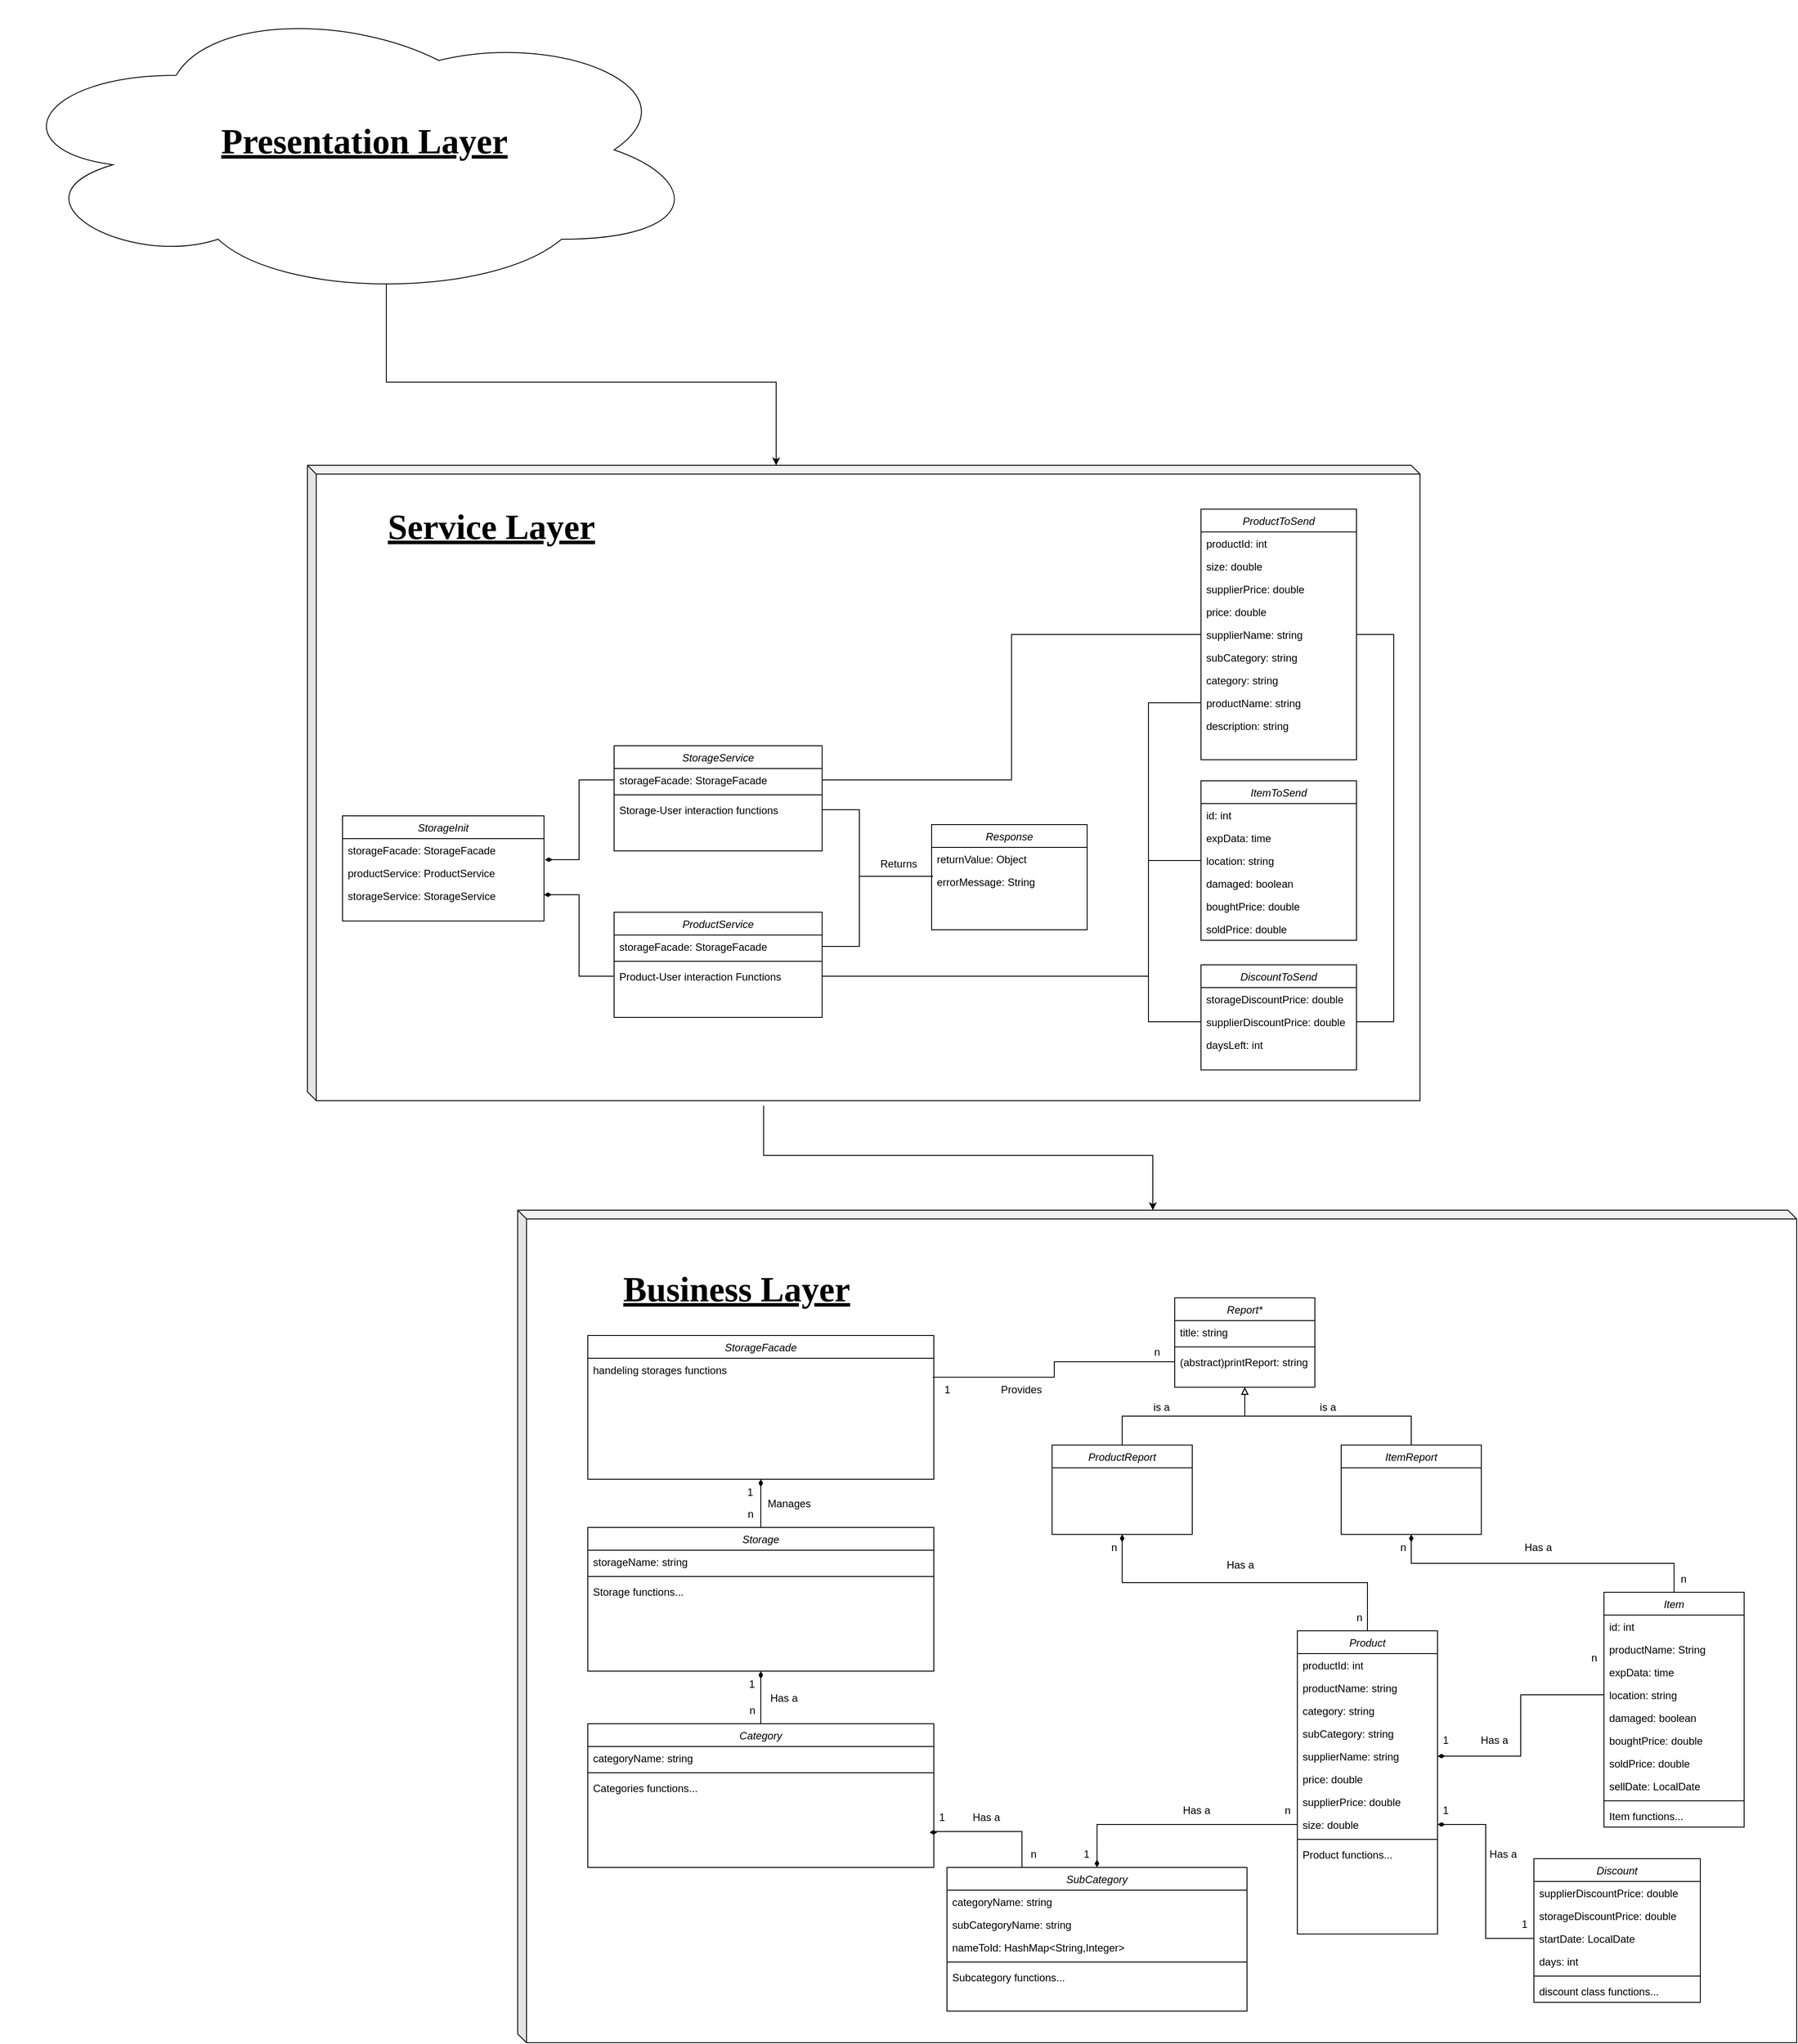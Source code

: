 <mxfile version="24.4.13" type="device">
  <diagram id="C5RBs43oDa-KdzZeNtuy" name="Page-1">
    <mxGraphModel dx="1050" dy="557" grid="1" gridSize="10" guides="1" tooltips="1" connect="1" arrows="1" fold="1" page="1" pageScale="1" pageWidth="2339" pageHeight="3300" math="0" shadow="0">
      <root>
        <mxCell id="WIyWlLk6GJQsqaUBKTNV-0" />
        <mxCell id="WIyWlLk6GJQsqaUBKTNV-1" parent="WIyWlLk6GJQsqaUBKTNV-0" />
        <mxCell id="gx_fRitQp8oqiLDrhO29-1" value="" style="shape=cube;whiteSpace=wrap;html=1;boundedLbl=1;backgroundOutline=1;darkOpacity=0.05;darkOpacity2=0.1;size=10;" parent="WIyWlLk6GJQsqaUBKTNV-1" vertex="1">
          <mxGeometry x="730" y="1420" width="1460" height="950" as="geometry" />
        </mxCell>
        <mxCell id="gx_fRitQp8oqiLDrhO29-2" value="&lt;h1&gt;&lt;font face=&quot;Verdana&quot; size=&quot;1&quot; style=&quot;&quot;&gt;&lt;u style=&quot;font-size: 40px;&quot;&gt;Business Layer&lt;/u&gt;&lt;/font&gt;&lt;/h1&gt;" style="text;html=1;align=center;verticalAlign=middle;whiteSpace=wrap;rounded=0;" parent="WIyWlLk6GJQsqaUBKTNV-1" vertex="1">
          <mxGeometry x="790" y="1490" width="380" height="40" as="geometry" />
        </mxCell>
        <mxCell id="gx_fRitQp8oqiLDrhO29-7" value="Product" style="swimlane;fontStyle=2;align=center;verticalAlign=top;childLayout=stackLayout;horizontal=1;startSize=26;horizontalStack=0;resizeParent=1;resizeLast=0;collapsible=1;marginBottom=0;rounded=0;shadow=0;strokeWidth=1;" parent="WIyWlLk6GJQsqaUBKTNV-1" vertex="1">
          <mxGeometry x="1620" y="1900" width="160" height="346" as="geometry">
            <mxRectangle x="230" y="140" width="160" height="26" as="alternateBounds" />
          </mxGeometry>
        </mxCell>
        <mxCell id="gx_fRitQp8oqiLDrhO29-8" value="productId: int" style="text;align=left;verticalAlign=top;spacingLeft=4;spacingRight=4;overflow=hidden;rotatable=0;points=[[0,0.5],[1,0.5]];portConstraint=eastwest;" parent="gx_fRitQp8oqiLDrhO29-7" vertex="1">
          <mxGeometry y="26" width="160" height="26" as="geometry" />
        </mxCell>
        <mxCell id="sVsSJMpxmH3OcsyXwwGG-13" value="productName: string" style="text;align=left;verticalAlign=top;spacingLeft=4;spacingRight=4;overflow=hidden;rotatable=0;points=[[0,0.5],[1,0.5]];portConstraint=eastwest;" parent="gx_fRitQp8oqiLDrhO29-7" vertex="1">
          <mxGeometry y="52" width="160" height="26" as="geometry" />
        </mxCell>
        <mxCell id="gx_fRitQp8oqiLDrhO29-45" value="category: string" style="text;align=left;verticalAlign=top;spacingLeft=4;spacingRight=4;overflow=hidden;rotatable=0;points=[[0,0.5],[1,0.5]];portConstraint=eastwest;" parent="gx_fRitQp8oqiLDrhO29-7" vertex="1">
          <mxGeometry y="78" width="160" height="26" as="geometry" />
        </mxCell>
        <mxCell id="gx_fRitQp8oqiLDrhO29-46" value="subCategory: string" style="text;align=left;verticalAlign=top;spacingLeft=4;spacingRight=4;overflow=hidden;rotatable=0;points=[[0,0.5],[1,0.5]];portConstraint=eastwest;" parent="gx_fRitQp8oqiLDrhO29-7" vertex="1">
          <mxGeometry y="104" width="160" height="26" as="geometry" />
        </mxCell>
        <mxCell id="gx_fRitQp8oqiLDrhO29-10" value="supplierName: string&#xa;" style="text;align=left;verticalAlign=top;spacingLeft=4;spacingRight=4;overflow=hidden;rotatable=0;points=[[0,0.5],[1,0.5]];portConstraint=eastwest;rounded=0;shadow=0;html=0;" parent="gx_fRitQp8oqiLDrhO29-7" vertex="1">
          <mxGeometry y="130" width="160" height="26" as="geometry" />
        </mxCell>
        <mxCell id="sVsSJMpxmH3OcsyXwwGG-15" value="price: double" style="text;align=left;verticalAlign=top;spacingLeft=4;spacingRight=4;overflow=hidden;rotatable=0;points=[[0,0.5],[1,0.5]];portConstraint=eastwest;rounded=0;shadow=0;html=0;" parent="gx_fRitQp8oqiLDrhO29-7" vertex="1">
          <mxGeometry y="156" width="160" height="26" as="geometry" />
        </mxCell>
        <mxCell id="sVsSJMpxmH3OcsyXwwGG-14" value="supplierPrice: double" style="text;align=left;verticalAlign=top;spacingLeft=4;spacingRight=4;overflow=hidden;rotatable=0;points=[[0,0.5],[1,0.5]];portConstraint=eastwest;rounded=0;shadow=0;html=0;" parent="gx_fRitQp8oqiLDrhO29-7" vertex="1">
          <mxGeometry y="182" width="160" height="26" as="geometry" />
        </mxCell>
        <mxCell id="gx_fRitQp8oqiLDrhO29-41" value="size: double" style="text;align=left;verticalAlign=top;spacingLeft=4;spacingRight=4;overflow=hidden;rotatable=0;points=[[0,0.5],[1,0.5]];portConstraint=eastwest;rounded=0;shadow=0;html=0;" parent="gx_fRitQp8oqiLDrhO29-7" vertex="1">
          <mxGeometry y="208" width="160" height="26" as="geometry" />
        </mxCell>
        <mxCell id="gx_fRitQp8oqiLDrhO29-11" value="" style="line;html=1;strokeWidth=1;align=left;verticalAlign=middle;spacingTop=-1;spacingLeft=3;spacingRight=3;rotatable=0;labelPosition=right;points=[];portConstraint=eastwest;" parent="gx_fRitQp8oqiLDrhO29-7" vertex="1">
          <mxGeometry y="234" width="160" height="8" as="geometry" />
        </mxCell>
        <mxCell id="gx_fRitQp8oqiLDrhO29-116" value="Product functions..." style="text;align=left;verticalAlign=top;spacingLeft=4;spacingRight=4;overflow=hidden;rotatable=0;points=[[0,0.5],[1,0.5]];portConstraint=eastwest;rounded=0;shadow=0;html=0;" parent="gx_fRitQp8oqiLDrhO29-7" vertex="1">
          <mxGeometry y="242" width="160" height="26" as="geometry" />
        </mxCell>
        <mxCell id="gx_fRitQp8oqiLDrhO29-66" style="edgeStyle=orthogonalEdgeStyle;rounded=0;orthogonalLoop=1;jettySize=auto;html=1;entryX=0.25;entryY=0;entryDx=0;entryDy=0;startArrow=diamondThin;startFill=1;endArrow=none;endFill=0;" parent="WIyWlLk6GJQsqaUBKTNV-1" target="gx_fRitQp8oqiLDrhO29-29" edge="1">
          <mxGeometry relative="1" as="geometry">
            <Array as="points">
              <mxPoint x="1205" y="2129" />
              <mxPoint x="1306" y="2129" />
            </Array>
            <mxPoint x="1200" y="2130" as="sourcePoint" />
          </mxGeometry>
        </mxCell>
        <mxCell id="gx_fRitQp8oqiLDrhO29-17" value="Category" style="swimlane;fontStyle=2;align=center;verticalAlign=top;childLayout=stackLayout;horizontal=1;startSize=26;horizontalStack=0;resizeParent=1;resizeLast=0;collapsible=1;marginBottom=0;rounded=0;shadow=0;strokeWidth=1;" parent="WIyWlLk6GJQsqaUBKTNV-1" vertex="1">
          <mxGeometry x="810" y="2006" width="395" height="164" as="geometry">
            <mxRectangle x="230" y="140" width="160" height="26" as="alternateBounds" />
          </mxGeometry>
        </mxCell>
        <mxCell id="gx_fRitQp8oqiLDrhO29-126" value="categoryName: string" style="text;align=left;verticalAlign=top;spacingLeft=4;spacingRight=4;overflow=hidden;rotatable=0;points=[[0,0.5],[1,0.5]];portConstraint=eastwest;rounded=0;shadow=0;html=0;" parent="gx_fRitQp8oqiLDrhO29-17" vertex="1">
          <mxGeometry y="26" width="395" height="26" as="geometry" />
        </mxCell>
        <mxCell id="gx_fRitQp8oqiLDrhO29-21" value="" style="line;html=1;strokeWidth=1;align=left;verticalAlign=middle;spacingTop=-1;spacingLeft=3;spacingRight=3;rotatable=0;labelPosition=right;points=[];portConstraint=eastwest;" parent="gx_fRitQp8oqiLDrhO29-17" vertex="1">
          <mxGeometry y="52" width="395" height="8" as="geometry" />
        </mxCell>
        <mxCell id="gx_fRitQp8oqiLDrhO29-115" value="Categories functions..." style="text;align=left;verticalAlign=top;spacingLeft=4;spacingRight=4;overflow=hidden;rotatable=0;points=[[0,0.5],[1,0.5]];portConstraint=eastwest;rounded=0;shadow=0;html=0;" parent="gx_fRitQp8oqiLDrhO29-17" vertex="1">
          <mxGeometry y="60" width="395" height="26" as="geometry" />
        </mxCell>
        <mxCell id="gx_fRitQp8oqiLDrhO29-23" value="Item" style="swimlane;fontStyle=2;align=center;verticalAlign=top;childLayout=stackLayout;horizontal=1;startSize=26;horizontalStack=0;resizeParent=1;resizeLast=0;collapsible=1;marginBottom=0;rounded=0;shadow=0;strokeWidth=1;" parent="WIyWlLk6GJQsqaUBKTNV-1" vertex="1">
          <mxGeometry x="1970" y="1856" width="160" height="268" as="geometry">
            <mxRectangle x="230" y="140" width="160" height="26" as="alternateBounds" />
          </mxGeometry>
        </mxCell>
        <mxCell id="gx_fRitQp8oqiLDrhO29-47" value="id: int" style="text;align=left;verticalAlign=top;spacingLeft=4;spacingRight=4;overflow=hidden;rotatable=0;points=[[0,0.5],[1,0.5]];portConstraint=eastwest;rounded=0;shadow=0;html=0;" parent="gx_fRitQp8oqiLDrhO29-23" vertex="1">
          <mxGeometry y="26" width="160" height="26" as="geometry" />
        </mxCell>
        <mxCell id="LZrn0EQGBYI6qO8EWWD4-38" value="productName: String" style="text;align=left;verticalAlign=top;spacingLeft=4;spacingRight=4;overflow=hidden;rotatable=0;points=[[0,0.5],[1,0.5]];portConstraint=eastwest;" parent="gx_fRitQp8oqiLDrhO29-23" vertex="1">
          <mxGeometry y="52" width="160" height="26" as="geometry" />
        </mxCell>
        <mxCell id="gx_fRitQp8oqiLDrhO29-24" value="expData: time" style="text;align=left;verticalAlign=top;spacingLeft=4;spacingRight=4;overflow=hidden;rotatable=0;points=[[0,0.5],[1,0.5]];portConstraint=eastwest;" parent="gx_fRitQp8oqiLDrhO29-23" vertex="1">
          <mxGeometry y="78" width="160" height="26" as="geometry" />
        </mxCell>
        <mxCell id="gx_fRitQp8oqiLDrhO29-9" value="location: string" style="text;align=left;verticalAlign=top;spacingLeft=4;spacingRight=4;overflow=hidden;rotatable=0;points=[[0,0.5],[1,0.5]];portConstraint=eastwest;rounded=0;shadow=0;html=0;" parent="gx_fRitQp8oqiLDrhO29-23" vertex="1">
          <mxGeometry y="104" width="160" height="26" as="geometry" />
        </mxCell>
        <mxCell id="gx_fRitQp8oqiLDrhO29-49" value="damaged: boolean" style="text;align=left;verticalAlign=top;spacingLeft=4;spacingRight=4;overflow=hidden;rotatable=0;points=[[0,0.5],[1,0.5]];portConstraint=eastwest;rounded=0;shadow=0;html=0;" parent="gx_fRitQp8oqiLDrhO29-23" vertex="1">
          <mxGeometry y="130" width="160" height="26" as="geometry" />
        </mxCell>
        <mxCell id="gx_fRitQp8oqiLDrhO29-50" value="boughtPrice: double" style="text;align=left;verticalAlign=top;spacingLeft=4;spacingRight=4;overflow=hidden;rotatable=0;points=[[0,0.5],[1,0.5]];portConstraint=eastwest;rounded=0;shadow=0;html=0;" parent="gx_fRitQp8oqiLDrhO29-23" vertex="1">
          <mxGeometry y="156" width="160" height="26" as="geometry" />
        </mxCell>
        <mxCell id="gx_fRitQp8oqiLDrhO29-51" value="soldPrice: double" style="text;align=left;verticalAlign=top;spacingLeft=4;spacingRight=4;overflow=hidden;rotatable=0;points=[[0,0.5],[1,0.5]];portConstraint=eastwest;rounded=0;shadow=0;html=0;" parent="gx_fRitQp8oqiLDrhO29-23" vertex="1">
          <mxGeometry y="182" width="160" height="26" as="geometry" />
        </mxCell>
        <mxCell id="sVsSJMpxmH3OcsyXwwGG-16" value="sellDate: LocalDate" style="text;align=left;verticalAlign=top;spacingLeft=4;spacingRight=4;overflow=hidden;rotatable=0;points=[[0,0.5],[1,0.5]];portConstraint=eastwest;rounded=0;shadow=0;html=0;" parent="gx_fRitQp8oqiLDrhO29-23" vertex="1">
          <mxGeometry y="208" width="160" height="26" as="geometry" />
        </mxCell>
        <mxCell id="gx_fRitQp8oqiLDrhO29-27" value="" style="line;html=1;strokeWidth=1;align=left;verticalAlign=middle;spacingTop=-1;spacingLeft=3;spacingRight=3;rotatable=0;labelPosition=right;points=[];portConstraint=eastwest;" parent="gx_fRitQp8oqiLDrhO29-23" vertex="1">
          <mxGeometry y="234" width="160" height="8" as="geometry" />
        </mxCell>
        <mxCell id="gx_fRitQp8oqiLDrhO29-120" value="Item functions..." style="text;align=left;verticalAlign=top;spacingLeft=4;spacingRight=4;overflow=hidden;rotatable=0;points=[[0,0.5],[1,0.5]];portConstraint=eastwest;rounded=0;shadow=0;html=0;" parent="gx_fRitQp8oqiLDrhO29-23" vertex="1">
          <mxGeometry y="242" width="160" height="26" as="geometry" />
        </mxCell>
        <mxCell id="sVsSJMpxmH3OcsyXwwGG-1" style="edgeStyle=orthogonalEdgeStyle;rounded=0;orthogonalLoop=1;jettySize=auto;html=1;exitX=0.5;exitY=0;exitDx=0;exitDy=0;entryX=0;entryY=0.5;entryDx=0;entryDy=0;startArrow=diamondThin;startFill=1;endArrow=none;endFill=0;" parent="WIyWlLk6GJQsqaUBKTNV-1" source="gx_fRitQp8oqiLDrhO29-29" edge="1">
          <mxGeometry relative="1" as="geometry">
            <mxPoint x="1620" y="2121.0" as="targetPoint" />
            <Array as="points">
              <mxPoint x="1391" y="2121" />
            </Array>
          </mxGeometry>
        </mxCell>
        <mxCell id="gx_fRitQp8oqiLDrhO29-29" value="SubCategory" style="swimlane;fontStyle=2;align=center;verticalAlign=top;childLayout=stackLayout;horizontal=1;startSize=26;horizontalStack=0;resizeParent=1;resizeLast=0;collapsible=1;marginBottom=0;rounded=0;shadow=0;strokeWidth=1;" parent="WIyWlLk6GJQsqaUBKTNV-1" vertex="1">
          <mxGeometry x="1220" y="2170" width="342.5" height="164" as="geometry">
            <mxRectangle x="230" y="140" width="160" height="26" as="alternateBounds" />
          </mxGeometry>
        </mxCell>
        <mxCell id="gx_fRitQp8oqiLDrhO29-127" value="categoryName: string" style="text;align=left;verticalAlign=top;spacingLeft=4;spacingRight=4;overflow=hidden;rotatable=0;points=[[0,0.5],[1,0.5]];portConstraint=eastwest;rounded=0;shadow=0;html=0;" parent="gx_fRitQp8oqiLDrhO29-29" vertex="1">
          <mxGeometry y="26" width="342.5" height="26" as="geometry" />
        </mxCell>
        <mxCell id="gx_fRitQp8oqiLDrhO29-128" value="subCategoryName: string" style="text;align=left;verticalAlign=top;spacingLeft=4;spacingRight=4;overflow=hidden;rotatable=0;points=[[0,0.5],[1,0.5]];portConstraint=eastwest;rounded=0;shadow=0;html=0;" parent="gx_fRitQp8oqiLDrhO29-29" vertex="1">
          <mxGeometry y="52" width="342.5" height="26" as="geometry" />
        </mxCell>
        <mxCell id="LZrn0EQGBYI6qO8EWWD4-37" value="nameToId: HashMap&lt;String,Integer&gt;" style="text;align=left;verticalAlign=top;spacingLeft=4;spacingRight=4;overflow=hidden;rotatable=0;points=[[0,0.5],[1,0.5]];portConstraint=eastwest;rounded=0;shadow=0;html=0;" parent="gx_fRitQp8oqiLDrhO29-29" vertex="1">
          <mxGeometry y="78" width="342.5" height="26" as="geometry" />
        </mxCell>
        <mxCell id="gx_fRitQp8oqiLDrhO29-32" value="" style="line;html=1;strokeWidth=1;align=left;verticalAlign=middle;spacingTop=-1;spacingLeft=3;spacingRight=3;rotatable=0;labelPosition=right;points=[];portConstraint=eastwest;" parent="gx_fRitQp8oqiLDrhO29-29" vertex="1">
          <mxGeometry y="104" width="342.5" height="8" as="geometry" />
        </mxCell>
        <mxCell id="gx_fRitQp8oqiLDrhO29-121" value="Subcategory functions..." style="text;align=left;verticalAlign=top;spacingLeft=4;spacingRight=4;overflow=hidden;rotatable=0;points=[[0,0.5],[1,0.5]];portConstraint=eastwest;rounded=0;shadow=0;html=0;" parent="gx_fRitQp8oqiLDrhO29-29" vertex="1">
          <mxGeometry y="112" width="342.5" height="26" as="geometry" />
        </mxCell>
        <mxCell id="gx_fRitQp8oqiLDrhO29-67" style="edgeStyle=orthogonalEdgeStyle;rounded=0;orthogonalLoop=1;jettySize=auto;html=1;exitX=0.5;exitY=1;exitDx=0;exitDy=0;entryX=0.5;entryY=0;entryDx=0;entryDy=0;startArrow=diamondThin;startFill=1;endArrow=none;endFill=0;" parent="WIyWlLk6GJQsqaUBKTNV-1" source="gx_fRitQp8oqiLDrhO29-54" target="gx_fRitQp8oqiLDrhO29-17" edge="1">
          <mxGeometry relative="1" as="geometry" />
        </mxCell>
        <mxCell id="gx_fRitQp8oqiLDrhO29-54" value="Storage" style="swimlane;fontStyle=2;align=center;verticalAlign=top;childLayout=stackLayout;horizontal=1;startSize=26;horizontalStack=0;resizeParent=1;resizeLast=0;collapsible=1;marginBottom=0;rounded=0;shadow=0;strokeWidth=1;" parent="WIyWlLk6GJQsqaUBKTNV-1" vertex="1">
          <mxGeometry x="810" y="1782" width="395" height="164" as="geometry">
            <mxRectangle x="230" y="140" width="160" height="26" as="alternateBounds" />
          </mxGeometry>
        </mxCell>
        <mxCell id="gx_fRitQp8oqiLDrhO29-55" value="storageName: string" style="text;align=left;verticalAlign=top;spacingLeft=4;spacingRight=4;overflow=hidden;rotatable=0;points=[[0,0.5],[1,0.5]];portConstraint=eastwest;rounded=0;shadow=0;html=0;" parent="gx_fRitQp8oqiLDrhO29-54" vertex="1">
          <mxGeometry y="26" width="395" height="26" as="geometry" />
        </mxCell>
        <mxCell id="gx_fRitQp8oqiLDrhO29-56" value="" style="line;html=1;strokeWidth=1;align=left;verticalAlign=middle;spacingTop=-1;spacingLeft=3;spacingRight=3;rotatable=0;labelPosition=right;points=[];portConstraint=eastwest;" parent="gx_fRitQp8oqiLDrhO29-54" vertex="1">
          <mxGeometry y="52" width="395" height="8" as="geometry" />
        </mxCell>
        <mxCell id="gx_fRitQp8oqiLDrhO29-113" value="Storage functions..." style="text;align=left;verticalAlign=top;spacingLeft=4;spacingRight=4;overflow=hidden;rotatable=0;points=[[0,0.5],[1,0.5]];portConstraint=eastwest;rounded=0;shadow=0;html=0;" parent="gx_fRitQp8oqiLDrhO29-54" vertex="1">
          <mxGeometry y="60" width="395" height="26" as="geometry" />
        </mxCell>
        <mxCell id="gx_fRitQp8oqiLDrhO29-68" style="edgeStyle=orthogonalEdgeStyle;rounded=0;orthogonalLoop=1;jettySize=auto;html=1;exitX=0.5;exitY=1;exitDx=0;exitDy=0;entryX=0.5;entryY=0;entryDx=0;entryDy=0;startArrow=diamondThin;startFill=1;endArrow=none;endFill=0;" parent="WIyWlLk6GJQsqaUBKTNV-1" source="gx_fRitQp8oqiLDrhO29-60" target="gx_fRitQp8oqiLDrhO29-54" edge="1">
          <mxGeometry relative="1" as="geometry" />
        </mxCell>
        <mxCell id="gx_fRitQp8oqiLDrhO29-60" value="StorageFacade" style="swimlane;fontStyle=2;align=center;verticalAlign=top;childLayout=stackLayout;horizontal=1;startSize=26;horizontalStack=0;resizeParent=1;resizeLast=0;collapsible=1;marginBottom=0;rounded=0;shadow=0;strokeWidth=1;" parent="WIyWlLk6GJQsqaUBKTNV-1" vertex="1">
          <mxGeometry x="810" y="1563" width="395" height="164" as="geometry">
            <mxRectangle x="230" y="140" width="160" height="26" as="alternateBounds" />
          </mxGeometry>
        </mxCell>
        <mxCell id="gx_fRitQp8oqiLDrhO29-114" value="handeling storages functions" style="text;align=left;verticalAlign=top;spacingLeft=4;spacingRight=4;overflow=hidden;rotatable=0;points=[[0,0.5],[1,0.5]];portConstraint=eastwest;rounded=0;shadow=0;html=0;" parent="gx_fRitQp8oqiLDrhO29-60" vertex="1">
          <mxGeometry y="26" width="395" height="26" as="geometry" />
        </mxCell>
        <mxCell id="gx_fRitQp8oqiLDrhO29-69" value="" style="shape=cube;whiteSpace=wrap;html=1;boundedLbl=1;backgroundOutline=1;darkOpacity=0.05;darkOpacity2=0.1;size=10;" parent="WIyWlLk6GJQsqaUBKTNV-1" vertex="1">
          <mxGeometry x="490" y="570" width="1270" height="725" as="geometry" />
        </mxCell>
        <mxCell id="gx_fRitQp8oqiLDrhO29-70" value="&lt;h1&gt;&lt;font face=&quot;Verdana&quot; size=&quot;1&quot; style=&quot;&quot;&gt;&lt;u style=&quot;font-size: 40px;&quot;&gt;Service Layer&lt;/u&gt;&lt;/font&gt;&lt;/h1&gt;" style="text;html=1;align=center;verticalAlign=middle;whiteSpace=wrap;rounded=0;" parent="WIyWlLk6GJQsqaUBKTNV-1" vertex="1">
          <mxGeometry x="510" y="620" width="380" height="40" as="geometry" />
        </mxCell>
        <mxCell id="gx_fRitQp8oqiLDrhO29-103" value="StorageService" style="swimlane;fontStyle=2;align=center;verticalAlign=top;childLayout=stackLayout;horizontal=1;startSize=26;horizontalStack=0;resizeParent=1;resizeLast=0;collapsible=1;marginBottom=0;rounded=0;shadow=0;strokeWidth=1;" parent="WIyWlLk6GJQsqaUBKTNV-1" vertex="1">
          <mxGeometry x="840" y="890" width="237.5" height="120" as="geometry">
            <mxRectangle x="230" y="140" width="160" height="26" as="alternateBounds" />
          </mxGeometry>
        </mxCell>
        <mxCell id="gx_fRitQp8oqiLDrhO29-104" value="storageFacade: StorageFacade" style="text;align=left;verticalAlign=top;spacingLeft=4;spacingRight=4;overflow=hidden;rotatable=0;points=[[0,0.5],[1,0.5]];portConstraint=eastwest;rounded=0;shadow=0;html=0;" parent="gx_fRitQp8oqiLDrhO29-103" vertex="1">
          <mxGeometry y="26" width="237.5" height="26" as="geometry" />
        </mxCell>
        <mxCell id="gx_fRitQp8oqiLDrhO29-106" value="" style="line;html=1;strokeWidth=1;align=left;verticalAlign=middle;spacingTop=-1;spacingLeft=3;spacingRight=3;rotatable=0;labelPosition=right;points=[];portConstraint=eastwest;" parent="gx_fRitQp8oqiLDrhO29-103" vertex="1">
          <mxGeometry y="52" width="237.5" height="8" as="geometry" />
        </mxCell>
        <mxCell id="gx_fRitQp8oqiLDrhO29-111" value="Storage-User interaction functions" style="text;align=left;verticalAlign=top;spacingLeft=4;spacingRight=4;overflow=hidden;rotatable=0;points=[[0,0.5],[1,0.5]];portConstraint=eastwest;rounded=0;shadow=0;html=0;" parent="gx_fRitQp8oqiLDrhO29-103" vertex="1">
          <mxGeometry y="60" width="237.5" height="26" as="geometry" />
        </mxCell>
        <mxCell id="gx_fRitQp8oqiLDrhO29-107" value="" style="ellipse;shape=cloud;whiteSpace=wrap;html=1;" parent="WIyWlLk6GJQsqaUBKTNV-1" vertex="1">
          <mxGeometry x="140" y="40" width="800" height="340" as="geometry" />
        </mxCell>
        <mxCell id="gx_fRitQp8oqiLDrhO29-108" value="&lt;h1&gt;&lt;font face=&quot;Verdana&quot; size=&quot;1&quot; style=&quot;&quot;&gt;&lt;u style=&quot;font-size: 40px;&quot;&gt;Presentation Layer&lt;/u&gt;&lt;/font&gt;&lt;/h1&gt;" style="text;html=1;align=center;verticalAlign=middle;whiteSpace=wrap;rounded=0;" parent="WIyWlLk6GJQsqaUBKTNV-1" vertex="1">
          <mxGeometry x="310" y="180" width="490" height="40" as="geometry" />
        </mxCell>
        <mxCell id="gx_fRitQp8oqiLDrhO29-109" style="edgeStyle=orthogonalEdgeStyle;rounded=0;orthogonalLoop=1;jettySize=auto;html=1;exitX=0.55;exitY=0.95;exitDx=0;exitDy=0;exitPerimeter=0;entryX=0;entryY=0;entryDx=535;entryDy=0;entryPerimeter=0;" parent="WIyWlLk6GJQsqaUBKTNV-1" source="gx_fRitQp8oqiLDrhO29-107" target="gx_fRitQp8oqiLDrhO29-69" edge="1">
          <mxGeometry relative="1" as="geometry" />
        </mxCell>
        <mxCell id="gx_fRitQp8oqiLDrhO29-110" style="edgeStyle=orthogonalEdgeStyle;rounded=0;orthogonalLoop=1;jettySize=auto;html=1;exitX=0.41;exitY=1.008;exitDx=0;exitDy=0;exitPerimeter=0;entryX=0;entryY=0;entryDx=725;entryDy=0;entryPerimeter=0;" parent="WIyWlLk6GJQsqaUBKTNV-1" source="gx_fRitQp8oqiLDrhO29-69" target="gx_fRitQp8oqiLDrhO29-1" edge="1">
          <mxGeometry relative="1" as="geometry" />
        </mxCell>
        <mxCell id="LZrn0EQGBYI6qO8EWWD4-43" style="edgeStyle=orthogonalEdgeStyle;rounded=0;orthogonalLoop=1;jettySize=auto;html=1;exitX=1;exitY=0.75;exitDx=0;exitDy=0;entryX=0;entryY=0.5;entryDx=0;entryDy=0;startArrow=diamondThin;startFill=1;endArrow=none;endFill=0;" parent="WIyWlLk6GJQsqaUBKTNV-1" source="gx_fRitQp8oqiLDrhO29-122" target="LZrn0EQGBYI6qO8EWWD4-42" edge="1">
          <mxGeometry relative="1" as="geometry" />
        </mxCell>
        <mxCell id="gx_fRitQp8oqiLDrhO29-122" value="StorageInit" style="swimlane;fontStyle=2;align=center;verticalAlign=top;childLayout=stackLayout;horizontal=1;startSize=26;horizontalStack=0;resizeParent=1;resizeLast=0;collapsible=1;marginBottom=0;rounded=0;shadow=0;strokeWidth=1;" parent="WIyWlLk6GJQsqaUBKTNV-1" vertex="1">
          <mxGeometry x="530" y="970" width="230" height="120" as="geometry">
            <mxRectangle x="230" y="140" width="160" height="26" as="alternateBounds" />
          </mxGeometry>
        </mxCell>
        <mxCell id="LZrn0EQGBYI6qO8EWWD4-45" value="storageFacade: StorageFacade" style="text;align=left;verticalAlign=top;spacingLeft=4;spacingRight=4;overflow=hidden;rotatable=0;points=[[0,0.5],[1,0.5]];portConstraint=eastwest;rounded=0;shadow=0;html=0;" parent="gx_fRitQp8oqiLDrhO29-122" vertex="1">
          <mxGeometry y="26" width="230" height="26" as="geometry" />
        </mxCell>
        <mxCell id="LZrn0EQGBYI6qO8EWWD4-46" value="productService: ProductService" style="text;align=left;verticalAlign=top;spacingLeft=4;spacingRight=4;overflow=hidden;rotatable=0;points=[[0,0.5],[1,0.5]];portConstraint=eastwest;rounded=0;shadow=0;html=0;" parent="gx_fRitQp8oqiLDrhO29-122" vertex="1">
          <mxGeometry y="52" width="230" height="26" as="geometry" />
        </mxCell>
        <mxCell id="LZrn0EQGBYI6qO8EWWD4-47" value="storageService: StorageService" style="text;align=left;verticalAlign=top;spacingLeft=4;spacingRight=4;overflow=hidden;rotatable=0;points=[[0,0.5],[1,0.5]];portConstraint=eastwest;rounded=0;shadow=0;html=0;" parent="gx_fRitQp8oqiLDrhO29-122" vertex="1">
          <mxGeometry y="78" width="230" height="26" as="geometry" />
        </mxCell>
        <mxCell id="gx_fRitQp8oqiLDrhO29-147" style="edgeStyle=orthogonalEdgeStyle;rounded=0;orthogonalLoop=1;jettySize=auto;html=1;exitX=0.5;exitY=1;exitDx=0;exitDy=0;entryX=0.5;entryY=0;entryDx=0;entryDy=0;endArrow=none;endFill=0;startArrow=block;startFill=0;" parent="WIyWlLk6GJQsqaUBKTNV-1" source="gx_fRitQp8oqiLDrhO29-130" target="gx_fRitQp8oqiLDrhO29-139" edge="1">
          <mxGeometry relative="1" as="geometry" />
        </mxCell>
        <mxCell id="gx_fRitQp8oqiLDrhO29-148" style="edgeStyle=orthogonalEdgeStyle;rounded=0;orthogonalLoop=1;jettySize=auto;html=1;exitX=0.5;exitY=1;exitDx=0;exitDy=0;entryX=0.5;entryY=0;entryDx=0;entryDy=0;endArrow=none;endFill=0;startArrow=block;startFill=0;" parent="WIyWlLk6GJQsqaUBKTNV-1" source="gx_fRitQp8oqiLDrhO29-130" target="gx_fRitQp8oqiLDrhO29-143" edge="1">
          <mxGeometry relative="1" as="geometry" />
        </mxCell>
        <mxCell id="gx_fRitQp8oqiLDrhO29-130" value="Report*" style="swimlane;fontStyle=2;align=center;verticalAlign=top;childLayout=stackLayout;horizontal=1;startSize=26;horizontalStack=0;resizeParent=1;resizeLast=0;collapsible=1;marginBottom=0;rounded=0;shadow=0;strokeWidth=1;" parent="WIyWlLk6GJQsqaUBKTNV-1" vertex="1">
          <mxGeometry x="1480" y="1520" width="160" height="102" as="geometry">
            <mxRectangle x="230" y="140" width="160" height="26" as="alternateBounds" />
          </mxGeometry>
        </mxCell>
        <mxCell id="gx_fRitQp8oqiLDrhO29-131" value="title: string" style="text;align=left;verticalAlign=top;spacingLeft=4;spacingRight=4;overflow=hidden;rotatable=0;points=[[0,0.5],[1,0.5]];portConstraint=eastwest;rounded=0;shadow=0;html=0;" parent="gx_fRitQp8oqiLDrhO29-130" vertex="1">
          <mxGeometry y="26" width="160" height="26" as="geometry" />
        </mxCell>
        <mxCell id="gx_fRitQp8oqiLDrhO29-137" value="" style="line;html=1;strokeWidth=1;align=left;verticalAlign=middle;spacingTop=-1;spacingLeft=3;spacingRight=3;rotatable=0;labelPosition=right;points=[];portConstraint=eastwest;" parent="gx_fRitQp8oqiLDrhO29-130" vertex="1">
          <mxGeometry y="52" width="160" height="8" as="geometry" />
        </mxCell>
        <mxCell id="gx_fRitQp8oqiLDrhO29-138" value="(abstract)printReport: string" style="text;align=left;verticalAlign=top;spacingLeft=4;spacingRight=4;overflow=hidden;rotatable=0;points=[[0,0.5],[1,0.5]];portConstraint=eastwest;rounded=0;shadow=0;html=0;" parent="gx_fRitQp8oqiLDrhO29-130" vertex="1">
          <mxGeometry y="60" width="160" height="26" as="geometry" />
        </mxCell>
        <mxCell id="gx_fRitQp8oqiLDrhO29-149" style="edgeStyle=orthogonalEdgeStyle;rounded=0;orthogonalLoop=1;jettySize=auto;html=1;exitX=0.5;exitY=1;exitDx=0;exitDy=0;entryX=0.5;entryY=0;entryDx=0;entryDy=0;startArrow=diamondThin;startFill=1;endArrow=none;endFill=0;" parent="WIyWlLk6GJQsqaUBKTNV-1" source="gx_fRitQp8oqiLDrhO29-139" target="gx_fRitQp8oqiLDrhO29-7" edge="1">
          <mxGeometry relative="1" as="geometry" />
        </mxCell>
        <mxCell id="gx_fRitQp8oqiLDrhO29-139" value="ProductReport" style="swimlane;fontStyle=2;align=center;verticalAlign=top;childLayout=stackLayout;horizontal=1;startSize=26;horizontalStack=0;resizeParent=1;resizeLast=0;collapsible=1;marginBottom=0;rounded=0;shadow=0;strokeWidth=1;" parent="WIyWlLk6GJQsqaUBKTNV-1" vertex="1">
          <mxGeometry x="1340" y="1688" width="160" height="102" as="geometry">
            <mxRectangle x="230" y="140" width="160" height="26" as="alternateBounds" />
          </mxGeometry>
        </mxCell>
        <mxCell id="gx_fRitQp8oqiLDrhO29-150" style="edgeStyle=orthogonalEdgeStyle;rounded=0;orthogonalLoop=1;jettySize=auto;html=1;exitX=0.5;exitY=1;exitDx=0;exitDy=0;entryX=0.5;entryY=0;entryDx=0;entryDy=0;startArrow=diamondThin;startFill=1;endArrow=none;endFill=0;" parent="WIyWlLk6GJQsqaUBKTNV-1" source="gx_fRitQp8oqiLDrhO29-143" target="gx_fRitQp8oqiLDrhO29-23" edge="1">
          <mxGeometry relative="1" as="geometry" />
        </mxCell>
        <mxCell id="gx_fRitQp8oqiLDrhO29-143" value="ItemReport" style="swimlane;fontStyle=2;align=center;verticalAlign=top;childLayout=stackLayout;horizontal=1;startSize=26;horizontalStack=0;resizeParent=1;resizeLast=0;collapsible=1;marginBottom=0;rounded=0;shadow=0;strokeWidth=1;" parent="WIyWlLk6GJQsqaUBKTNV-1" vertex="1">
          <mxGeometry x="1670" y="1688" width="160" height="102" as="geometry">
            <mxRectangle x="230" y="140" width="160" height="26" as="alternateBounds" />
          </mxGeometry>
        </mxCell>
        <mxCell id="sVsSJMpxmH3OcsyXwwGG-2" style="edgeStyle=orthogonalEdgeStyle;rounded=0;orthogonalLoop=1;jettySize=auto;html=1;exitX=1;exitY=0.5;exitDx=0;exitDy=0;entryX=0;entryY=0.5;entryDx=0;entryDy=0;startArrow=diamondThin;startFill=1;endArrow=none;endFill=0;" parent="WIyWlLk6GJQsqaUBKTNV-1" source="gx_fRitQp8oqiLDrhO29-10" target="gx_fRitQp8oqiLDrhO29-9" edge="1">
          <mxGeometry relative="1" as="geometry" />
        </mxCell>
        <mxCell id="sVsSJMpxmH3OcsyXwwGG-3" value="Discount" style="swimlane;fontStyle=2;align=center;verticalAlign=top;childLayout=stackLayout;horizontal=1;startSize=26;horizontalStack=0;resizeParent=1;resizeLast=0;collapsible=1;marginBottom=0;rounded=0;shadow=0;strokeWidth=1;" parent="WIyWlLk6GJQsqaUBKTNV-1" vertex="1">
          <mxGeometry x="1890" y="2160" width="190" height="164" as="geometry">
            <mxRectangle x="230" y="140" width="160" height="26" as="alternateBounds" />
          </mxGeometry>
        </mxCell>
        <mxCell id="sVsSJMpxmH3OcsyXwwGG-4" value="supplierDiscountPrice: double" style="text;align=left;verticalAlign=top;spacingLeft=4;spacingRight=4;overflow=hidden;rotatable=0;points=[[0,0.5],[1,0.5]];portConstraint=eastwest;rounded=0;shadow=0;html=0;" parent="sVsSJMpxmH3OcsyXwwGG-3" vertex="1">
          <mxGeometry y="26" width="190" height="26" as="geometry" />
        </mxCell>
        <mxCell id="sVsSJMpxmH3OcsyXwwGG-7" value="storageDiscountPrice: double" style="text;align=left;verticalAlign=top;spacingLeft=4;spacingRight=4;overflow=hidden;rotatable=0;points=[[0,0.5],[1,0.5]];portConstraint=eastwest;rounded=0;shadow=0;html=0;" parent="sVsSJMpxmH3OcsyXwwGG-3" vertex="1">
          <mxGeometry y="52" width="190" height="26" as="geometry" />
        </mxCell>
        <mxCell id="sVsSJMpxmH3OcsyXwwGG-8" value="startDate: LocalDate" style="text;align=left;verticalAlign=top;spacingLeft=4;spacingRight=4;overflow=hidden;rotatable=0;points=[[0,0.5],[1,0.5]];portConstraint=eastwest;rounded=0;shadow=0;html=0;" parent="sVsSJMpxmH3OcsyXwwGG-3" vertex="1">
          <mxGeometry y="78" width="190" height="26" as="geometry" />
        </mxCell>
        <mxCell id="sVsSJMpxmH3OcsyXwwGG-9" value="days: int" style="text;align=left;verticalAlign=top;spacingLeft=4;spacingRight=4;overflow=hidden;rotatable=0;points=[[0,0.5],[1,0.5]];portConstraint=eastwest;rounded=0;shadow=0;html=0;" parent="sVsSJMpxmH3OcsyXwwGG-3" vertex="1">
          <mxGeometry y="104" width="190" height="26" as="geometry" />
        </mxCell>
        <mxCell id="sVsSJMpxmH3OcsyXwwGG-5" value="" style="line;html=1;strokeWidth=1;align=left;verticalAlign=middle;spacingTop=-1;spacingLeft=3;spacingRight=3;rotatable=0;labelPosition=right;points=[];portConstraint=eastwest;" parent="sVsSJMpxmH3OcsyXwwGG-3" vertex="1">
          <mxGeometry y="130" width="190" height="8" as="geometry" />
        </mxCell>
        <mxCell id="sVsSJMpxmH3OcsyXwwGG-6" value="discount class functions..." style="text;align=left;verticalAlign=top;spacingLeft=4;spacingRight=4;overflow=hidden;rotatable=0;points=[[0,0.5],[1,0.5]];portConstraint=eastwest;rounded=0;shadow=0;html=0;" parent="sVsSJMpxmH3OcsyXwwGG-3" vertex="1">
          <mxGeometry y="138" width="190" height="26" as="geometry" />
        </mxCell>
        <mxCell id="sVsSJMpxmH3OcsyXwwGG-10" style="edgeStyle=orthogonalEdgeStyle;rounded=0;orthogonalLoop=1;jettySize=auto;html=1;exitX=1;exitY=0.5;exitDx=0;exitDy=0;entryX=0;entryY=0.5;entryDx=0;entryDy=0;startArrow=diamondThin;startFill=1;endArrow=none;endFill=0;" parent="WIyWlLk6GJQsqaUBKTNV-1" source="gx_fRitQp8oqiLDrhO29-41" target="sVsSJMpxmH3OcsyXwwGG-8" edge="1">
          <mxGeometry relative="1" as="geometry" />
        </mxCell>
        <mxCell id="sVsSJMpxmH3OcsyXwwGG-12" style="edgeStyle=orthogonalEdgeStyle;rounded=0;orthogonalLoop=1;jettySize=auto;html=1;exitX=0.997;exitY=0.832;exitDx=0;exitDy=0;entryX=0;entryY=0.5;entryDx=0;entryDy=0;exitPerimeter=0;endArrow=none;endFill=0;startArrow=none;startFill=0;" parent="WIyWlLk6GJQsqaUBKTNV-1" source="gx_fRitQp8oqiLDrhO29-114" target="gx_fRitQp8oqiLDrhO29-138" edge="1">
          <mxGeometry relative="1" as="geometry" />
        </mxCell>
        <mxCell id="LZrn0EQGBYI6qO8EWWD4-0" value="Has a" style="text;html=1;align=center;verticalAlign=middle;whiteSpace=wrap;rounded=0;" parent="WIyWlLk6GJQsqaUBKTNV-1" vertex="1">
          <mxGeometry x="1009" y="1962" width="50" height="30" as="geometry" />
        </mxCell>
        <mxCell id="LZrn0EQGBYI6qO8EWWD4-2" value="Has a" style="text;html=1;align=center;verticalAlign=middle;whiteSpace=wrap;rounded=0;" parent="WIyWlLk6GJQsqaUBKTNV-1" vertex="1">
          <mxGeometry x="1240" y="2098" width="50" height="30" as="geometry" />
        </mxCell>
        <mxCell id="LZrn0EQGBYI6qO8EWWD4-4" value="Has a" style="text;html=1;align=center;verticalAlign=middle;whiteSpace=wrap;rounded=0;" parent="WIyWlLk6GJQsqaUBKTNV-1" vertex="1">
          <mxGeometry x="1480" y="2090" width="50" height="30" as="geometry" />
        </mxCell>
        <mxCell id="LZrn0EQGBYI6qO8EWWD4-5" value="Has a" style="text;html=1;align=center;verticalAlign=middle;whiteSpace=wrap;rounded=0;" parent="WIyWlLk6GJQsqaUBKTNV-1" vertex="1">
          <mxGeometry x="1830" y="2140" width="50" height="30" as="geometry" />
        </mxCell>
        <mxCell id="LZrn0EQGBYI6qO8EWWD4-6" value="Has a" style="text;html=1;align=center;verticalAlign=middle;whiteSpace=wrap;rounded=0;" parent="WIyWlLk6GJQsqaUBKTNV-1" vertex="1">
          <mxGeometry x="1820" y="2010" width="50" height="30" as="geometry" />
        </mxCell>
        <mxCell id="LZrn0EQGBYI6qO8EWWD4-7" value="Has a" style="text;html=1;align=center;verticalAlign=middle;whiteSpace=wrap;rounded=0;" parent="WIyWlLk6GJQsqaUBKTNV-1" vertex="1">
          <mxGeometry x="1530" y="1810" width="50" height="30" as="geometry" />
        </mxCell>
        <mxCell id="LZrn0EQGBYI6qO8EWWD4-8" value="Has a" style="text;html=1;align=center;verticalAlign=middle;whiteSpace=wrap;rounded=0;" parent="WIyWlLk6GJQsqaUBKTNV-1" vertex="1">
          <mxGeometry x="1870" y="1790" width="50" height="30" as="geometry" />
        </mxCell>
        <mxCell id="LZrn0EQGBYI6qO8EWWD4-9" value="Manages" style="text;html=1;align=center;verticalAlign=middle;whiteSpace=wrap;rounded=0;" parent="WIyWlLk6GJQsqaUBKTNV-1" vertex="1">
          <mxGeometry x="1015" y="1740" width="50" height="30" as="geometry" />
        </mxCell>
        <mxCell id="LZrn0EQGBYI6qO8EWWD4-10" value="Provides" style="text;html=1;align=center;verticalAlign=middle;whiteSpace=wrap;rounded=0;" parent="WIyWlLk6GJQsqaUBKTNV-1" vertex="1">
          <mxGeometry x="1280" y="1610" width="50" height="30" as="geometry" />
        </mxCell>
        <mxCell id="LZrn0EQGBYI6qO8EWWD4-11" value="is a" style="text;html=1;align=center;verticalAlign=middle;whiteSpace=wrap;rounded=0;" parent="WIyWlLk6GJQsqaUBKTNV-1" vertex="1">
          <mxGeometry x="1440" y="1630" width="50" height="30" as="geometry" />
        </mxCell>
        <mxCell id="LZrn0EQGBYI6qO8EWWD4-12" value="is a" style="text;html=1;align=center;verticalAlign=middle;whiteSpace=wrap;rounded=0;" parent="WIyWlLk6GJQsqaUBKTNV-1" vertex="1">
          <mxGeometry x="1630" y="1630" width="50" height="30" as="geometry" />
        </mxCell>
        <mxCell id="LZrn0EQGBYI6qO8EWWD4-13" value="1" style="text;html=1;align=center;verticalAlign=middle;whiteSpace=wrap;rounded=0;" parent="WIyWlLk6GJQsqaUBKTNV-1" vertex="1">
          <mxGeometry x="1211" y="1610" width="19" height="30" as="geometry" />
        </mxCell>
        <mxCell id="LZrn0EQGBYI6qO8EWWD4-17" value="n" style="text;html=1;align=center;verticalAlign=middle;whiteSpace=wrap;rounded=0;" parent="WIyWlLk6GJQsqaUBKTNV-1" vertex="1">
          <mxGeometry x="1449" y="1567" width="22" height="30" as="geometry" />
        </mxCell>
        <mxCell id="LZrn0EQGBYI6qO8EWWD4-18" value="1" style="text;html=1;align=center;verticalAlign=middle;whiteSpace=wrap;rounded=0;" parent="WIyWlLk6GJQsqaUBKTNV-1" vertex="1">
          <mxGeometry x="986" y="1727" width="19" height="30" as="geometry" />
        </mxCell>
        <mxCell id="LZrn0EQGBYI6qO8EWWD4-19" value="1" style="text;html=1;align=center;verticalAlign=middle;whiteSpace=wrap;rounded=0;" parent="WIyWlLk6GJQsqaUBKTNV-1" vertex="1">
          <mxGeometry x="988" y="1946" width="19" height="30" as="geometry" />
        </mxCell>
        <mxCell id="LZrn0EQGBYI6qO8EWWD4-20" value="1" style="text;html=1;align=center;verticalAlign=middle;whiteSpace=wrap;rounded=0;" parent="WIyWlLk6GJQsqaUBKTNV-1" vertex="1">
          <mxGeometry x="1205" y="2098" width="19" height="30" as="geometry" />
        </mxCell>
        <mxCell id="LZrn0EQGBYI6qO8EWWD4-21" value="1" style="text;html=1;align=center;verticalAlign=middle;whiteSpace=wrap;rounded=0;" parent="WIyWlLk6GJQsqaUBKTNV-1" vertex="1">
          <mxGeometry x="1370" y="2140" width="19" height="30" as="geometry" />
        </mxCell>
        <mxCell id="LZrn0EQGBYI6qO8EWWD4-22" value="1" style="text;html=1;align=center;verticalAlign=middle;whiteSpace=wrap;rounded=0;" parent="WIyWlLk6GJQsqaUBKTNV-1" vertex="1">
          <mxGeometry x="1780" y="2010" width="19" height="30" as="geometry" />
        </mxCell>
        <mxCell id="LZrn0EQGBYI6qO8EWWD4-24" value="1" style="text;html=1;align=center;verticalAlign=middle;whiteSpace=wrap;rounded=0;" parent="WIyWlLk6GJQsqaUBKTNV-1" vertex="1">
          <mxGeometry x="1780" y="2090" width="19" height="30" as="geometry" />
        </mxCell>
        <mxCell id="LZrn0EQGBYI6qO8EWWD4-26" value="n" style="text;html=1;align=center;verticalAlign=middle;whiteSpace=wrap;rounded=0;" parent="WIyWlLk6GJQsqaUBKTNV-1" vertex="1">
          <mxGeometry x="1400" y="1790" width="22" height="30" as="geometry" />
        </mxCell>
        <mxCell id="LZrn0EQGBYI6qO8EWWD4-27" value="n" style="text;html=1;align=center;verticalAlign=middle;whiteSpace=wrap;rounded=0;" parent="WIyWlLk6GJQsqaUBKTNV-1" vertex="1">
          <mxGeometry x="1680" y="1870" width="22" height="30" as="geometry" />
        </mxCell>
        <mxCell id="LZrn0EQGBYI6qO8EWWD4-28" value="n" style="text;html=1;align=center;verticalAlign=middle;whiteSpace=wrap;rounded=0;" parent="WIyWlLk6GJQsqaUBKTNV-1" vertex="1">
          <mxGeometry x="1730" y="1790" width="22" height="30" as="geometry" />
        </mxCell>
        <mxCell id="LZrn0EQGBYI6qO8EWWD4-29" value="n" style="text;html=1;align=center;verticalAlign=middle;whiteSpace=wrap;rounded=0;" parent="WIyWlLk6GJQsqaUBKTNV-1" vertex="1">
          <mxGeometry x="2050" y="1826" width="22" height="30" as="geometry" />
        </mxCell>
        <mxCell id="LZrn0EQGBYI6qO8EWWD4-30" value="n" style="text;html=1;align=center;verticalAlign=middle;whiteSpace=wrap;rounded=0;" parent="WIyWlLk6GJQsqaUBKTNV-1" vertex="1">
          <mxGeometry x="1948" y="1916" width="22" height="30" as="geometry" />
        </mxCell>
        <mxCell id="LZrn0EQGBYI6qO8EWWD4-31" value="n" style="text;html=1;align=center;verticalAlign=middle;whiteSpace=wrap;rounded=0;" parent="WIyWlLk6GJQsqaUBKTNV-1" vertex="1">
          <mxGeometry x="1598" y="2090" width="22" height="30" as="geometry" />
        </mxCell>
        <mxCell id="LZrn0EQGBYI6qO8EWWD4-32" value="n" style="text;html=1;align=center;verticalAlign=middle;whiteSpace=wrap;rounded=0;" parent="WIyWlLk6GJQsqaUBKTNV-1" vertex="1">
          <mxGeometry x="1308" y="2140" width="22" height="30" as="geometry" />
        </mxCell>
        <mxCell id="LZrn0EQGBYI6qO8EWWD4-33" value="1" style="text;html=1;align=center;verticalAlign=middle;whiteSpace=wrap;rounded=0;" parent="WIyWlLk6GJQsqaUBKTNV-1" vertex="1">
          <mxGeometry x="1870" y="2220" width="19" height="30" as="geometry" />
        </mxCell>
        <mxCell id="LZrn0EQGBYI6qO8EWWD4-34" value="n" style="text;html=1;align=center;verticalAlign=middle;whiteSpace=wrap;rounded=0;" parent="WIyWlLk6GJQsqaUBKTNV-1" vertex="1">
          <mxGeometry x="987" y="1976" width="22" height="30" as="geometry" />
        </mxCell>
        <mxCell id="LZrn0EQGBYI6qO8EWWD4-35" value="n" style="text;html=1;align=center;verticalAlign=middle;whiteSpace=wrap;rounded=0;" parent="WIyWlLk6GJQsqaUBKTNV-1" vertex="1">
          <mxGeometry x="985" y="1752" width="22" height="30" as="geometry" />
        </mxCell>
        <mxCell id="LZrn0EQGBYI6qO8EWWD4-39" value="ProductService" style="swimlane;fontStyle=2;align=center;verticalAlign=top;childLayout=stackLayout;horizontal=1;startSize=26;horizontalStack=0;resizeParent=1;resizeLast=0;collapsible=1;marginBottom=0;rounded=0;shadow=0;strokeWidth=1;" parent="WIyWlLk6GJQsqaUBKTNV-1" vertex="1">
          <mxGeometry x="840" y="1080" width="237.5" height="120" as="geometry">
            <mxRectangle x="230" y="140" width="160" height="26" as="alternateBounds" />
          </mxGeometry>
        </mxCell>
        <mxCell id="LZrn0EQGBYI6qO8EWWD4-40" value="storageFacade: StorageFacade" style="text;align=left;verticalAlign=top;spacingLeft=4;spacingRight=4;overflow=hidden;rotatable=0;points=[[0,0.5],[1,0.5]];portConstraint=eastwest;rounded=0;shadow=0;html=0;" parent="LZrn0EQGBYI6qO8EWWD4-39" vertex="1">
          <mxGeometry y="26" width="237.5" height="26" as="geometry" />
        </mxCell>
        <mxCell id="LZrn0EQGBYI6qO8EWWD4-41" value="" style="line;html=1;strokeWidth=1;align=left;verticalAlign=middle;spacingTop=-1;spacingLeft=3;spacingRight=3;rotatable=0;labelPosition=right;points=[];portConstraint=eastwest;" parent="LZrn0EQGBYI6qO8EWWD4-39" vertex="1">
          <mxGeometry y="52" width="237.5" height="8" as="geometry" />
        </mxCell>
        <mxCell id="LZrn0EQGBYI6qO8EWWD4-42" value="Product-User interaction Functions" style="text;align=left;verticalAlign=top;spacingLeft=4;spacingRight=4;overflow=hidden;rotatable=0;points=[[0,0.5],[1,0.5]];portConstraint=eastwest;rounded=0;shadow=0;html=0;" parent="LZrn0EQGBYI6qO8EWWD4-39" vertex="1">
          <mxGeometry y="60" width="237.5" height="26" as="geometry" />
        </mxCell>
        <mxCell id="LZrn0EQGBYI6qO8EWWD4-44" style="edgeStyle=orthogonalEdgeStyle;rounded=0;orthogonalLoop=1;jettySize=auto;html=1;entryX=0;entryY=0.5;entryDx=0;entryDy=0;startArrow=diamondThin;startFill=1;endArrow=none;endFill=0;" parent="WIyWlLk6GJQsqaUBKTNV-1" target="gx_fRitQp8oqiLDrhO29-104" edge="1">
          <mxGeometry relative="1" as="geometry">
            <mxPoint x="761" y="1020" as="sourcePoint" />
            <Array as="points">
              <mxPoint x="800" y="1020" />
              <mxPoint x="800" y="929" />
            </Array>
          </mxGeometry>
        </mxCell>
        <mxCell id="LZrn0EQGBYI6qO8EWWD4-48" value="Response" style="swimlane;fontStyle=2;align=center;verticalAlign=top;childLayout=stackLayout;horizontal=1;startSize=26;horizontalStack=0;resizeParent=1;resizeLast=0;collapsible=1;marginBottom=0;rounded=0;shadow=0;strokeWidth=1;" parent="WIyWlLk6GJQsqaUBKTNV-1" vertex="1">
          <mxGeometry x="1202.5" y="980" width="177.5" height="120" as="geometry">
            <mxRectangle x="230" y="140" width="160" height="26" as="alternateBounds" />
          </mxGeometry>
        </mxCell>
        <mxCell id="LZrn0EQGBYI6qO8EWWD4-49" value="returnValue: Object" style="text;align=left;verticalAlign=top;spacingLeft=4;spacingRight=4;overflow=hidden;rotatable=0;points=[[0,0.5],[1,0.5]];portConstraint=eastwest;rounded=0;shadow=0;html=0;" parent="LZrn0EQGBYI6qO8EWWD4-48" vertex="1">
          <mxGeometry y="26" width="177.5" height="26" as="geometry" />
        </mxCell>
        <mxCell id="LZrn0EQGBYI6qO8EWWD4-55" value="errorMessage: String" style="text;align=left;verticalAlign=top;spacingLeft=4;spacingRight=4;overflow=hidden;rotatable=0;points=[[0,0.5],[1,0.5]];portConstraint=eastwest;rounded=0;shadow=0;html=0;" parent="LZrn0EQGBYI6qO8EWWD4-48" vertex="1">
          <mxGeometry y="52" width="177.5" height="26" as="geometry" />
        </mxCell>
        <mxCell id="LZrn0EQGBYI6qO8EWWD4-52" style="edgeStyle=orthogonalEdgeStyle;rounded=0;orthogonalLoop=1;jettySize=auto;html=1;exitX=1;exitY=0.5;exitDx=0;exitDy=0;endArrow=none;endFill=0;" parent="WIyWlLk6GJQsqaUBKTNV-1" source="gx_fRitQp8oqiLDrhO29-111" edge="1">
          <mxGeometry relative="1" as="geometry">
            <mxPoint x="1203" y="1040" as="targetPoint" />
            <Array as="points">
              <mxPoint x="1120" y="963" />
              <mxPoint x="1120" y="1039" />
            </Array>
          </mxGeometry>
        </mxCell>
        <mxCell id="LZrn0EQGBYI6qO8EWWD4-53" style="edgeStyle=orthogonalEdgeStyle;rounded=0;orthogonalLoop=1;jettySize=auto;html=1;exitX=1;exitY=0.5;exitDx=0;exitDy=0;endArrow=none;endFill=0;" parent="WIyWlLk6GJQsqaUBKTNV-1" source="LZrn0EQGBYI6qO8EWWD4-40" edge="1">
          <mxGeometry relative="1" as="geometry">
            <mxPoint x="1204" y="1039" as="targetPoint" />
            <Array as="points">
              <mxPoint x="1120" y="1119" />
              <mxPoint x="1120" y="1039" />
            </Array>
          </mxGeometry>
        </mxCell>
        <mxCell id="LZrn0EQGBYI6qO8EWWD4-54" value="Returns" style="text;html=1;align=center;verticalAlign=middle;whiteSpace=wrap;rounded=0;" parent="WIyWlLk6GJQsqaUBKTNV-1" vertex="1">
          <mxGeometry x="1140" y="1010" width="50" height="30" as="geometry" />
        </mxCell>
        <mxCell id="-Pzt7Rxnoyu75ofFDfv_-2" value="ProductToSend" style="swimlane;fontStyle=2;align=center;verticalAlign=top;childLayout=stackLayout;horizontal=1;startSize=26;horizontalStack=0;resizeParent=1;resizeLast=0;collapsible=1;marginBottom=0;rounded=0;shadow=0;strokeWidth=1;" parent="WIyWlLk6GJQsqaUBKTNV-1" vertex="1">
          <mxGeometry x="1510" y="620" width="177.5" height="286" as="geometry">
            <mxRectangle x="230" y="140" width="160" height="26" as="alternateBounds" />
          </mxGeometry>
        </mxCell>
        <mxCell id="-Pzt7Rxnoyu75ofFDfv_-11" value="productId: int" style="text;align=left;verticalAlign=top;spacingLeft=4;spacingRight=4;overflow=hidden;rotatable=0;points=[[0,0.5],[1,0.5]];portConstraint=eastwest;" parent="-Pzt7Rxnoyu75ofFDfv_-2" vertex="1">
          <mxGeometry y="26" width="177.5" height="26" as="geometry" />
        </mxCell>
        <mxCell id="-Pzt7Rxnoyu75ofFDfv_-18" value="size: double" style="text;align=left;verticalAlign=top;spacingLeft=4;spacingRight=4;overflow=hidden;rotatable=0;points=[[0,0.5],[1,0.5]];portConstraint=eastwest;rounded=0;shadow=0;html=0;" parent="-Pzt7Rxnoyu75ofFDfv_-2" vertex="1">
          <mxGeometry y="52" width="177.5" height="26" as="geometry" />
        </mxCell>
        <mxCell id="-Pzt7Rxnoyu75ofFDfv_-17" value="supplierPrice: double" style="text;align=left;verticalAlign=top;spacingLeft=4;spacingRight=4;overflow=hidden;rotatable=0;points=[[0,0.5],[1,0.5]];portConstraint=eastwest;rounded=0;shadow=0;html=0;" parent="-Pzt7Rxnoyu75ofFDfv_-2" vertex="1">
          <mxGeometry y="78" width="177.5" height="26" as="geometry" />
        </mxCell>
        <mxCell id="-Pzt7Rxnoyu75ofFDfv_-16" value="price: double" style="text;align=left;verticalAlign=top;spacingLeft=4;spacingRight=4;overflow=hidden;rotatable=0;points=[[0,0.5],[1,0.5]];portConstraint=eastwest;rounded=0;shadow=0;html=0;" parent="-Pzt7Rxnoyu75ofFDfv_-2" vertex="1">
          <mxGeometry y="104" width="177.5" height="26" as="geometry" />
        </mxCell>
        <mxCell id="-Pzt7Rxnoyu75ofFDfv_-15" value="supplierName: string&#xa;" style="text;align=left;verticalAlign=top;spacingLeft=4;spacingRight=4;overflow=hidden;rotatable=0;points=[[0,0.5],[1,0.5]];portConstraint=eastwest;rounded=0;shadow=0;html=0;" parent="-Pzt7Rxnoyu75ofFDfv_-2" vertex="1">
          <mxGeometry y="130" width="177.5" height="26" as="geometry" />
        </mxCell>
        <mxCell id="-Pzt7Rxnoyu75ofFDfv_-14" value="subCategory: string" style="text;align=left;verticalAlign=top;spacingLeft=4;spacingRight=4;overflow=hidden;rotatable=0;points=[[0,0.5],[1,0.5]];portConstraint=eastwest;" parent="-Pzt7Rxnoyu75ofFDfv_-2" vertex="1">
          <mxGeometry y="156" width="177.5" height="26" as="geometry" />
        </mxCell>
        <mxCell id="-Pzt7Rxnoyu75ofFDfv_-13" value="category: string" style="text;align=left;verticalAlign=top;spacingLeft=4;spacingRight=4;overflow=hidden;rotatable=0;points=[[0,0.5],[1,0.5]];portConstraint=eastwest;" parent="-Pzt7Rxnoyu75ofFDfv_-2" vertex="1">
          <mxGeometry y="182" width="177.5" height="26" as="geometry" />
        </mxCell>
        <mxCell id="-Pzt7Rxnoyu75ofFDfv_-12" value="productName: string" style="text;align=left;verticalAlign=top;spacingLeft=4;spacingRight=4;overflow=hidden;rotatable=0;points=[[0,0.5],[1,0.5]];portConstraint=eastwest;" parent="-Pzt7Rxnoyu75ofFDfv_-2" vertex="1">
          <mxGeometry y="208" width="177.5" height="26" as="geometry" />
        </mxCell>
        <mxCell id="-Pzt7Rxnoyu75ofFDfv_-4" value="description: string" style="text;align=left;verticalAlign=top;spacingLeft=4;spacingRight=4;overflow=hidden;rotatable=0;points=[[0,0.5],[1,0.5]];portConstraint=eastwest;rounded=0;shadow=0;html=0;" parent="-Pzt7Rxnoyu75ofFDfv_-2" vertex="1">
          <mxGeometry y="234" width="177.5" height="26" as="geometry" />
        </mxCell>
        <mxCell id="-Pzt7Rxnoyu75ofFDfv_-5" value="DiscountToSend" style="swimlane;fontStyle=2;align=center;verticalAlign=top;childLayout=stackLayout;horizontal=1;startSize=26;horizontalStack=0;resizeParent=1;resizeLast=0;collapsible=1;marginBottom=0;rounded=0;shadow=0;strokeWidth=1;" parent="WIyWlLk6GJQsqaUBKTNV-1" vertex="1">
          <mxGeometry x="1510" y="1140" width="177.5" height="120" as="geometry">
            <mxRectangle x="230" y="140" width="160" height="26" as="alternateBounds" />
          </mxGeometry>
        </mxCell>
        <mxCell id="-Pzt7Rxnoyu75ofFDfv_-26" value="storageDiscountPrice: double" style="text;align=left;verticalAlign=top;spacingLeft=4;spacingRight=4;overflow=hidden;rotatable=0;points=[[0,0.5],[1,0.5]];portConstraint=eastwest;rounded=0;shadow=0;html=0;" parent="-Pzt7Rxnoyu75ofFDfv_-5" vertex="1">
          <mxGeometry y="26" width="177.5" height="26" as="geometry" />
        </mxCell>
        <mxCell id="-Pzt7Rxnoyu75ofFDfv_-25" value="supplierDiscountPrice: double" style="text;align=left;verticalAlign=top;spacingLeft=4;spacingRight=4;overflow=hidden;rotatable=0;points=[[0,0.5],[1,0.5]];portConstraint=eastwest;rounded=0;shadow=0;html=0;" parent="-Pzt7Rxnoyu75ofFDfv_-5" vertex="1">
          <mxGeometry y="52" width="177.5" height="26" as="geometry" />
        </mxCell>
        <mxCell id="-Pzt7Rxnoyu75ofFDfv_-27" value="daysLeft: int" style="text;align=left;verticalAlign=top;spacingLeft=4;spacingRight=4;overflow=hidden;rotatable=0;points=[[0,0.5],[1,0.5]];portConstraint=eastwest;rounded=0;shadow=0;html=0;" parent="-Pzt7Rxnoyu75ofFDfv_-5" vertex="1">
          <mxGeometry y="78" width="177.5" height="26" as="geometry" />
        </mxCell>
        <mxCell id="-Pzt7Rxnoyu75ofFDfv_-8" value="ItemToSend" style="swimlane;fontStyle=2;align=center;verticalAlign=top;childLayout=stackLayout;horizontal=1;startSize=26;horizontalStack=0;resizeParent=1;resizeLast=0;collapsible=1;marginBottom=0;rounded=0;shadow=0;strokeWidth=1;" parent="WIyWlLk6GJQsqaUBKTNV-1" vertex="1">
          <mxGeometry x="1510" y="930" width="177.5" height="182" as="geometry">
            <mxRectangle x="230" y="140" width="160" height="26" as="alternateBounds" />
          </mxGeometry>
        </mxCell>
        <mxCell id="-Pzt7Rxnoyu75ofFDfv_-19" value="id: int" style="text;align=left;verticalAlign=top;spacingLeft=4;spacingRight=4;overflow=hidden;rotatable=0;points=[[0,0.5],[1,0.5]];portConstraint=eastwest;rounded=0;shadow=0;html=0;" parent="-Pzt7Rxnoyu75ofFDfv_-8" vertex="1">
          <mxGeometry y="26" width="177.5" height="26" as="geometry" />
        </mxCell>
        <mxCell id="-Pzt7Rxnoyu75ofFDfv_-20" value="expData: time" style="text;align=left;verticalAlign=top;spacingLeft=4;spacingRight=4;overflow=hidden;rotatable=0;points=[[0,0.5],[1,0.5]];portConstraint=eastwest;" parent="-Pzt7Rxnoyu75ofFDfv_-8" vertex="1">
          <mxGeometry y="52" width="177.5" height="26" as="geometry" />
        </mxCell>
        <mxCell id="-Pzt7Rxnoyu75ofFDfv_-21" value="location: string" style="text;align=left;verticalAlign=top;spacingLeft=4;spacingRight=4;overflow=hidden;rotatable=0;points=[[0,0.5],[1,0.5]];portConstraint=eastwest;rounded=0;shadow=0;html=0;" parent="-Pzt7Rxnoyu75ofFDfv_-8" vertex="1">
          <mxGeometry y="78" width="177.5" height="26" as="geometry" />
        </mxCell>
        <mxCell id="-Pzt7Rxnoyu75ofFDfv_-22" value="damaged: boolean" style="text;align=left;verticalAlign=top;spacingLeft=4;spacingRight=4;overflow=hidden;rotatable=0;points=[[0,0.5],[1,0.5]];portConstraint=eastwest;rounded=0;shadow=0;html=0;" parent="-Pzt7Rxnoyu75ofFDfv_-8" vertex="1">
          <mxGeometry y="104" width="177.5" height="26" as="geometry" />
        </mxCell>
        <mxCell id="-Pzt7Rxnoyu75ofFDfv_-23" value="boughtPrice: double" style="text;align=left;verticalAlign=top;spacingLeft=4;spacingRight=4;overflow=hidden;rotatable=0;points=[[0,0.5],[1,0.5]];portConstraint=eastwest;rounded=0;shadow=0;html=0;" parent="-Pzt7Rxnoyu75ofFDfv_-8" vertex="1">
          <mxGeometry y="130" width="177.5" height="26" as="geometry" />
        </mxCell>
        <mxCell id="-Pzt7Rxnoyu75ofFDfv_-24" value="soldPrice: double" style="text;align=left;verticalAlign=top;spacingLeft=4;spacingRight=4;overflow=hidden;rotatable=0;points=[[0,0.5],[1,0.5]];portConstraint=eastwest;rounded=0;shadow=0;html=0;" parent="-Pzt7Rxnoyu75ofFDfv_-8" vertex="1">
          <mxGeometry y="156" width="177.5" height="26" as="geometry" />
        </mxCell>
        <mxCell id="-Pzt7Rxnoyu75ofFDfv_-28" style="edgeStyle=orthogonalEdgeStyle;rounded=0;orthogonalLoop=1;jettySize=auto;html=1;exitX=0;exitY=0.5;exitDx=0;exitDy=0;entryX=1;entryY=0.5;entryDx=0;entryDy=0;endArrow=none;endFill=0;" parent="WIyWlLk6GJQsqaUBKTNV-1" source="-Pzt7Rxnoyu75ofFDfv_-25" target="LZrn0EQGBYI6qO8EWWD4-42" edge="1">
          <mxGeometry relative="1" as="geometry">
            <Array as="points">
              <mxPoint x="1450" y="1205" />
              <mxPoint x="1450" y="1153" />
            </Array>
          </mxGeometry>
        </mxCell>
        <mxCell id="-Pzt7Rxnoyu75ofFDfv_-29" style="edgeStyle=orthogonalEdgeStyle;rounded=0;orthogonalLoop=1;jettySize=auto;html=1;exitX=1;exitY=0.5;exitDx=0;exitDy=0;entryX=0;entryY=0.5;entryDx=0;entryDy=0;endArrow=none;endFill=0;" parent="WIyWlLk6GJQsqaUBKTNV-1" source="LZrn0EQGBYI6qO8EWWD4-42" target="-Pzt7Rxnoyu75ofFDfv_-21" edge="1">
          <mxGeometry relative="1" as="geometry">
            <Array as="points">
              <mxPoint x="1450" y="1153" />
              <mxPoint x="1450" y="1021" />
            </Array>
          </mxGeometry>
        </mxCell>
        <mxCell id="-Pzt7Rxnoyu75ofFDfv_-30" style="edgeStyle=orthogonalEdgeStyle;rounded=0;orthogonalLoop=1;jettySize=auto;html=1;exitX=1;exitY=0.5;exitDx=0;exitDy=0;entryX=0;entryY=0.5;entryDx=0;entryDy=0;endArrow=none;endFill=0;" parent="WIyWlLk6GJQsqaUBKTNV-1" source="gx_fRitQp8oqiLDrhO29-104" target="-Pzt7Rxnoyu75ofFDfv_-15" edge="1">
          <mxGeometry relative="1" as="geometry" />
        </mxCell>
        <mxCell id="-Pzt7Rxnoyu75ofFDfv_-31" style="edgeStyle=orthogonalEdgeStyle;rounded=0;orthogonalLoop=1;jettySize=auto;html=1;exitX=1;exitY=0.5;exitDx=0;exitDy=0;entryX=1;entryY=0.5;entryDx=0;entryDy=0;endArrow=none;endFill=0;" parent="WIyWlLk6GJQsqaUBKTNV-1" source="-Pzt7Rxnoyu75ofFDfv_-15" target="-Pzt7Rxnoyu75ofFDfv_-25" edge="1">
          <mxGeometry relative="1" as="geometry">
            <Array as="points">
              <mxPoint x="1730" y="763" />
              <mxPoint x="1730" y="1205" />
            </Array>
          </mxGeometry>
        </mxCell>
        <mxCell id="ui99Fg4h3hTvd3rUmJSV-0" style="edgeStyle=orthogonalEdgeStyle;rounded=0;orthogonalLoop=1;jettySize=auto;html=1;exitX=1;exitY=0.5;exitDx=0;exitDy=0;entryX=0;entryY=0.5;entryDx=0;entryDy=0;endArrow=none;endFill=0;" edge="1" parent="WIyWlLk6GJQsqaUBKTNV-1" source="LZrn0EQGBYI6qO8EWWD4-42" target="-Pzt7Rxnoyu75ofFDfv_-12">
          <mxGeometry relative="1" as="geometry">
            <Array as="points">
              <mxPoint x="1450" y="1153" />
              <mxPoint x="1450" y="841" />
            </Array>
          </mxGeometry>
        </mxCell>
      </root>
    </mxGraphModel>
  </diagram>
</mxfile>

